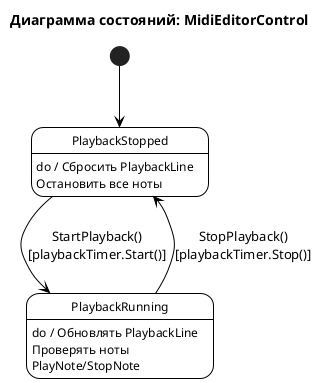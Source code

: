 @startuml StateDiagramMidiEditor

skinparam monochrome true
skinparam shadowing false
skinparam stateFontSize 12
skinparam stateFontName Arial
skinparam stateBorderThickness 1
skinparam stateBackgroundColor none
skinparam stateBorderColor black
skinparam stateCornerRadius 0
skinparam defaultCornerRadius 0
skinparam ArrowColor black
skinparam style strictuml

title Диаграмма состояний: MidiEditorControl

[*] --> PlaybackStopped

PlaybackStopped --> PlaybackRunning : StartPlayback()\n[playbackTimer.Start()]
PlaybackRunning --> PlaybackStopped : StopPlayback()\n[playbackTimer.Stop()]
PlaybackRunning : do / Обновлять PlaybackLine\nПроверять ноты\nPlayNote/StopNote
PlaybackStopped : do / Сбросить PlaybackLine\nОстановить все ноты

@enduml